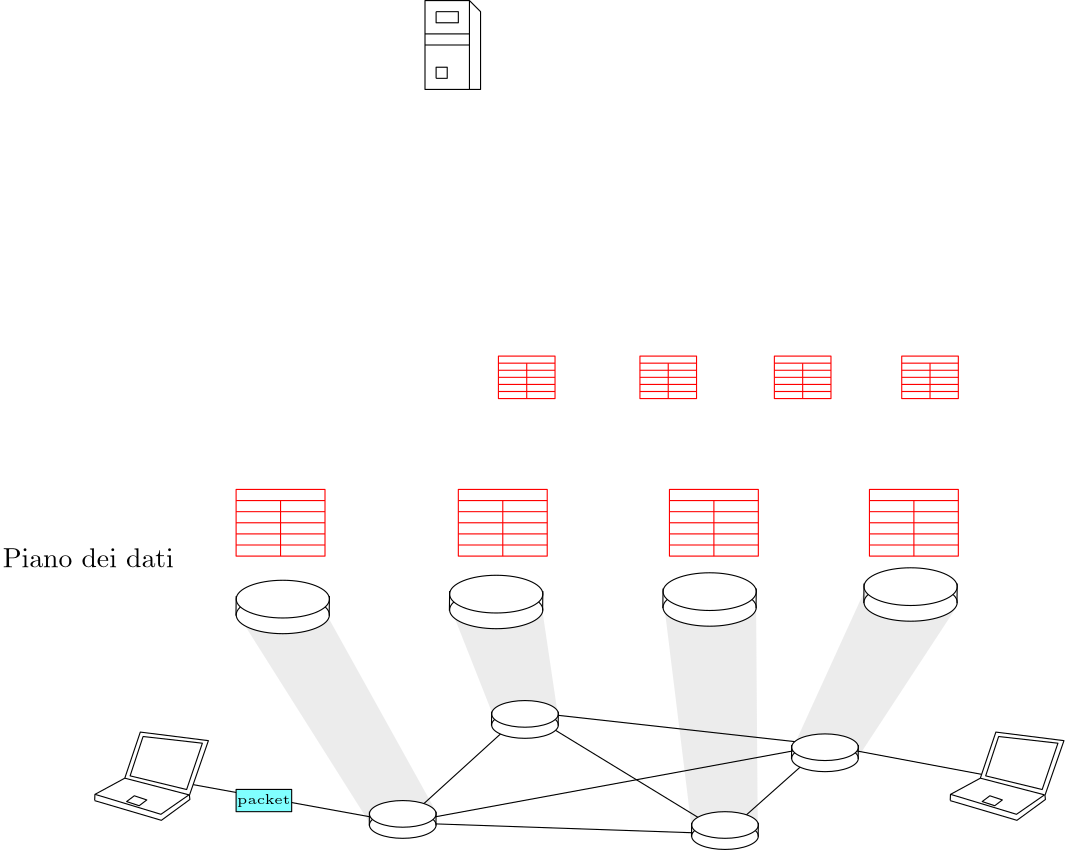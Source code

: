 <?xml version="1.0"?>
<!DOCTYPE ipe SYSTEM "ipe.dtd">
<ipe version="70218" creator="Ipe 7.2.28">
<info created="D:20240425140840" modified="D:20240425141635"/>
<ipestyle name="basic">
<symbol name="arrow/arc(spx)">
<path stroke="sym-stroke" fill="sym-stroke" pen="sym-pen">
0 0 m
-1 0.333 l
-1 -0.333 l
h
</path>
</symbol>
<symbol name="arrow/farc(spx)">
<path stroke="sym-stroke" fill="white" pen="sym-pen">
0 0 m
-1 0.333 l
-1 -0.333 l
h
</path>
</symbol>
<symbol name="arrow/ptarc(spx)">
<path stroke="sym-stroke" fill="sym-stroke" pen="sym-pen">
0 0 m
-1 0.333 l
-0.8 0 l
-1 -0.333 l
h
</path>
</symbol>
<symbol name="arrow/fptarc(spx)">
<path stroke="sym-stroke" fill="white" pen="sym-pen">
0 0 m
-1 0.333 l
-0.8 0 l
-1 -0.333 l
h
</path>
</symbol>
<symbol name="mark/circle(sx)" transformations="translations">
<path fill="sym-stroke">
0.6 0 0 0.6 0 0 e
0.4 0 0 0.4 0 0 e
</path>
</symbol>
<symbol name="mark/disk(sx)" transformations="translations">
<path fill="sym-stroke">
0.6 0 0 0.6 0 0 e
</path>
</symbol>
<symbol name="mark/fdisk(sfx)" transformations="translations">
<group>
<path fill="sym-fill">
0.5 0 0 0.5 0 0 e
</path>
<path fill="sym-stroke" fillrule="eofill">
0.6 0 0 0.6 0 0 e
0.4 0 0 0.4 0 0 e
</path>
</group>
</symbol>
<symbol name="mark/box(sx)" transformations="translations">
<path fill="sym-stroke" fillrule="eofill">
-0.6 -0.6 m
0.6 -0.6 l
0.6 0.6 l
-0.6 0.6 l
h
-0.4 -0.4 m
0.4 -0.4 l
0.4 0.4 l
-0.4 0.4 l
h
</path>
</symbol>
<symbol name="mark/square(sx)" transformations="translations">
<path fill="sym-stroke">
-0.6 -0.6 m
0.6 -0.6 l
0.6 0.6 l
-0.6 0.6 l
h
</path>
</symbol>
<symbol name="mark/fsquare(sfx)" transformations="translations">
<group>
<path fill="sym-fill">
-0.5 -0.5 m
0.5 -0.5 l
0.5 0.5 l
-0.5 0.5 l
h
</path>
<path fill="sym-stroke" fillrule="eofill">
-0.6 -0.6 m
0.6 -0.6 l
0.6 0.6 l
-0.6 0.6 l
h
-0.4 -0.4 m
0.4 -0.4 l
0.4 0.4 l
-0.4 0.4 l
h
</path>
</group>
</symbol>
<symbol name="mark/cross(sx)" transformations="translations">
<group>
<path fill="sym-stroke">
-0.43 -0.57 m
0.57 0.43 l
0.43 0.57 l
-0.57 -0.43 l
h
</path>
<path fill="sym-stroke">
-0.43 0.57 m
0.57 -0.43 l
0.43 -0.57 l
-0.57 0.43 l
h
</path>
</group>
</symbol>
<symbol name="arrow/fnormal(spx)">
<path stroke="sym-stroke" fill="white" pen="sym-pen">
0 0 m
-1 0.333 l
-1 -0.333 l
h
</path>
</symbol>
<symbol name="arrow/pointed(spx)">
<path stroke="sym-stroke" fill="sym-stroke" pen="sym-pen">
0 0 m
-1 0.333 l
-0.8 0 l
-1 -0.333 l
h
</path>
</symbol>
<symbol name="arrow/fpointed(spx)">
<path stroke="sym-stroke" fill="white" pen="sym-pen">
0 0 m
-1 0.333 l
-0.8 0 l
-1 -0.333 l
h
</path>
</symbol>
<symbol name="arrow/linear(spx)">
<path stroke="sym-stroke" pen="sym-pen">
-1 0.333 m
0 0 l
-1 -0.333 l
</path>
</symbol>
<symbol name="arrow/fdouble(spx)">
<path stroke="sym-stroke" fill="white" pen="sym-pen">
0 0 m
-1 0.333 l
-1 -0.333 l
h
-1 0 m
-2 0.333 l
-2 -0.333 l
h
</path>
</symbol>
<symbol name="arrow/double(spx)">
<path stroke="sym-stroke" fill="sym-stroke" pen="sym-pen">
0 0 m
-1 0.333 l
-1 -0.333 l
h
-1 0 m
-2 0.333 l
-2 -0.333 l
h
</path>
</symbol>
<symbol name="arrow/mid-normal(spx)">
<path stroke="sym-stroke" fill="sym-stroke" pen="sym-pen">
0.5 0 m
-0.5 0.333 l
-0.5 -0.333 l
h
</path>
</symbol>
<symbol name="arrow/mid-fnormal(spx)">
<path stroke="sym-stroke" fill="white" pen="sym-pen">
0.5 0 m
-0.5 0.333 l
-0.5 -0.333 l
h
</path>
</symbol>
<symbol name="arrow/mid-pointed(spx)">
<path stroke="sym-stroke" fill="sym-stroke" pen="sym-pen">
0.5 0 m
-0.5 0.333 l
-0.3 0 l
-0.5 -0.333 l
h
</path>
</symbol>
<symbol name="arrow/mid-fpointed(spx)">
<path stroke="sym-stroke" fill="white" pen="sym-pen">
0.5 0 m
-0.5 0.333 l
-0.3 0 l
-0.5 -0.333 l
h
</path>
</symbol>
<symbol name="arrow/mid-double(spx)">
<path stroke="sym-stroke" fill="sym-stroke" pen="sym-pen">
1 0 m
0 0.333 l
0 -0.333 l
h
0 0 m
-1 0.333 l
-1 -0.333 l
h
</path>
</symbol>
<symbol name="arrow/mid-fdouble(spx)">
<path stroke="sym-stroke" fill="white" pen="sym-pen">
1 0 m
0 0.333 l
0 -0.333 l
h
0 0 m
-1 0.333 l
-1 -0.333 l
h
</path>
</symbol>
<anglesize name="22.5 deg" value="22.5"/>
<anglesize name="30 deg" value="30"/>
<anglesize name="45 deg" value="45"/>
<anglesize name="60 deg" value="60"/>
<anglesize name="90 deg" value="90"/>
<arrowsize name="large" value="10"/>
<arrowsize name="small" value="5"/>
<arrowsize name="tiny" value="3"/>
<color name="blue" value="0 0 1"/>
<color name="brown" value="0.647 0.165 0.165"/>
<color name="darkblue" value="0 0 0.545"/>
<color name="darkcyan" value="0 0.545 0.545"/>
<color name="darkgray" value="0.663"/>
<color name="darkgreen" value="0 0.392 0"/>
<color name="darkmagenta" value="0.545 0 0.545"/>
<color name="darkorange" value="1 0.549 0"/>
<color name="darkred" value="0.545 0 0"/>
<color name="gold" value="1 0.843 0"/>
<color name="gray" value="0.745"/>
<color name="green" value="0 1 0"/>
<color name="lightblue" value="0.678 0.847 0.902"/>
<color name="lightcyan" value="0.878 1 1"/>
<color name="lightgray" value="0.827"/>
<color name="lightgreen" value="0.565 0.933 0.565"/>
<color name="lightyellow" value="1 1 0.878"/>
<color name="navy" value="0 0 0.502"/>
<color name="orange" value="1 0.647 0"/>
<color name="pink" value="1 0.753 0.796"/>
<color name="purple" value="0.627 0.125 0.941"/>
<color name="red" value="1 0 0"/>
<color name="seagreen" value="0.18 0.545 0.341"/>
<color name="turquoise" value="0.251 0.878 0.816"/>
<color name="violet" value="0.933 0.51 0.933"/>
<color name="yellow" value="1 1 0"/>
<dashstyle name="dash dot dotted" value="[4 2 1 2 1 2] 0"/>
<dashstyle name="dash dotted" value="[4 2 1 2] 0"/>
<dashstyle name="dashed" value="[4] 0"/>
<dashstyle name="dotted" value="[1 3] 0"/>
<gridsize name="10 pts (~3.5 mm)" value="10"/>
<gridsize name="14 pts (~5 mm)" value="14"/>
<gridsize name="16 pts (~6 mm)" value="16"/>
<gridsize name="20 pts (~7 mm)" value="20"/>
<gridsize name="28 pts (~10 mm)" value="28"/>
<gridsize name="32 pts (~12 mm)" value="32"/>
<gridsize name="4 pts" value="4"/>
<gridsize name="56 pts (~20 mm)" value="56"/>
<gridsize name="8 pts (~3 mm)" value="8"/>
<opacity name="10%" value="0.1"/>
<opacity name="30%" value="0.3"/>
<opacity name="50%" value="0.5"/>
<opacity name="75%" value="0.75"/>
<pen name="fat" value="1.2"/>
<pen name="heavier" value="0.8"/>
<pen name="ultrafat" value="2"/>
<symbolsize name="large" value="5"/>
<symbolsize name="small" value="2"/>
<symbolsize name="tiny" value="1.1"/>
<textsize name="Huge" value="\Huge"/>
<textsize name="LARGE" value="\LARGE"/>
<textsize name="Large" value="\Large"/>
<textsize name="footnote" value="\footnotesize"/>
<textsize name="huge" value="\huge"/>
<textsize name="large" value="\large"/>
<textsize name="script" value="\scriptsize"/>
<textsize name="small" value="\small"/>
<textsize name="tiny" value="\tiny"/>
<textstyle name="center" begin="\begin{center}" end="\end{center}"/>
<textstyle name="item" begin="\begin{itemize}\item{}" end="\end{itemize}"/>
<textstyle name="itemize" begin="\begin{itemize}" end="\end{itemize}"/>
<tiling name="falling" angle="-60" step="4" width="1"/>
<tiling name="rising" angle="30" step="4" width="1"/>
</ipestyle>
<page>
<layer name="alpha"/>
<view layers="alpha" active="alpha"/>
<path layer="alpha" matrix="1 0 0 1 128 84" stroke="0" fill="white">
112 736 m
116 732 l
116 704 l
112 704 l
</path>
<path matrix="1 0 0 1 128 84" stroke="0" fill="white">
96 736 m
96 704 l
112 704 l
112 736 l
h
</path>
<path matrix="1 0 0 1 128 84" stroke="0" fill="white">
100 732 m
108 732 l
108 728 l
100 728 l
100 732 l
</path>
<path matrix="1 0 0 1 128 84" stroke="0" fill="white">
96 724 m
112 724 l
</path>
<path matrix="1 0 0 1 128 84" stroke="0" fill="white">
96 720 m
112 720 l
</path>
<path matrix="1 0 0 1 128 84" stroke="0" fill="white">
100 708 m
100 712 l
104 712 l
104 708 l
100 708 l
</path>
<path matrix="1 0 0 1 -4 -60" stroke="1 0 0" fill="1">
160 704 m
160 680 l
192 680 l
192 704 l
h
</path>
<path matrix="1 0 0 1 -4 -60" stroke="1 0 0" fill="1">
160 700 m
192 700 l
</path>
<path matrix="1 0 0 1 -4 -60" stroke="1 0 0" fill="1">
176 700 m
176 680 l
</path>
<path matrix="1 0 0 1 -4 -60" stroke="1 0 0" fill="1">
160 696 m
192 696 l
</path>
<path matrix="1 0 0 1 -4 -60" stroke="1 0 0" fill="1">
160 692 m
192 692 l
</path>
<path matrix="1 0 0 1 -4 -60" stroke="1 0 0" fill="1">
160 688 m
192 688 l
</path>
<path matrix="1 0 0 1 -4 -60" stroke="1 0 0" fill="1">
160 684 m
192 684 l
</path>
<path matrix="1 0 0 1 76 -60" stroke="1 0 0" fill="1">
160 704 m
160 680 l
192 680 l
192 704 l
h
</path>
<path matrix="1 0 0 1 76 -60" stroke="1 0 0" fill="1">
160 700 m
192 700 l
</path>
<path matrix="1 0 0 1 76 -60" stroke="1 0 0" fill="1">
176 700 m
176 680 l
</path>
<path matrix="1 0 0 1 76 -60" stroke="1 0 0" fill="1">
160 696 m
192 696 l
</path>
<path matrix="1 0 0 1 76 -60" stroke="1 0 0" fill="1">
160 692 m
192 692 l
</path>
<path matrix="1 0 0 1 76 -60" stroke="1 0 0" fill="1">
160 688 m
192 688 l
</path>
<path matrix="1 0 0 1 76 -60" stroke="1 0 0" fill="1">
160 684 m
192 684 l
</path>
<path matrix="1 0 0 1 152 -60" stroke="1 0 0" fill="1">
160 704 m
160 680 l
192 680 l
192 704 l
h
</path>
<path matrix="1 0 0 1 152 -60" stroke="1 0 0" fill="1">
160 700 m
192 700 l
</path>
<path matrix="1 0 0 1 152 -60" stroke="1 0 0" fill="1">
176 700 m
176 680 l
</path>
<path matrix="1 0 0 1 152 -60" stroke="1 0 0" fill="1">
160 696 m
192 696 l
</path>
<path matrix="1 0 0 1 152 -60" stroke="1 0 0" fill="1">
160 692 m
192 692 l
</path>
<path matrix="1 0 0 1 152 -60" stroke="1 0 0" fill="1">
160 688 m
192 688 l
</path>
<path matrix="1 0 0 1 152 -60" stroke="1 0 0" fill="1">
160 684 m
192 684 l
</path>
<path matrix="1 0 0 1 224 -60" stroke="1 0 0" fill="1">
160 704 m
160 680 l
192 680 l
192 704 l
h
</path>
<path matrix="1 0 0 1 224 -60" stroke="1 0 0" fill="1">
160 700 m
192 700 l
</path>
<path matrix="1 0 0 1 224 -60" stroke="1 0 0" fill="1">
176 700 m
176 680 l
</path>
<path matrix="1 0 0 1 224 -60" stroke="1 0 0" fill="1">
160 696 m
192 696 l
</path>
<path matrix="1 0 0 1 224 -60" stroke="1 0 0" fill="1">
160 692 m
192 692 l
</path>
<path matrix="1 0 0 1 224 -60" stroke="1 0 0" fill="1">
160 688 m
192 688 l
</path>
<path matrix="1 0 0 1 224 -60" stroke="1 0 0" fill="1">
160 684 m
192 684 l
</path>
<path fill="0.753" opacity="30%" stroke-opacity="opaque">
204 524 m
156 600 l
188 600 l
228 528 l
</path>
<path fill="0.753" opacity="30%" stroke-opacity="opaque">
248 564 m
232.872 602.303 l
266.145 601.136 l
271.69 563.777 l
</path>
<path fill="0.753" opacity="30%" stroke-opacity="opaque">
320.14 520.873 m
310.217 601.428 l
343.197 602.012 l
343.781 522.916 l
</path>
<path fill="0.753" opacity="30%" stroke-opacity="opaque">
356.039 550.06 m
382.015 606.973 l
414.996 601.136 l
380.556 548.6 l
</path>
<path matrix="1 0 0 1 -32.0005 -83.9999" stroke="black">
160 624 m
248 608 l
292 648 l
400 636 l
364 604 l
248 608 l
400 636 l
464 624 l
</path>
<path matrix="1 0 0 1 -32.0005 -83.9999" stroke="black">
292 648 m
364 604 l
h
</path>
<path matrix="0.626381 0 0 0.626381 3.83811 78.1611" stroke="black" fill="white">
161.636 724.492 m
199.972 713.178 l
216.345 725.158 l
216.079 727.554 l
226.994 758.968 l
187.859 763.893 l
178.941 737.404 l
161.77 728.086 l
161.636 724.625 l
</path>
<path matrix="0.626381 0 0 0.626381 3.83811 78.1611" stroke="black">
161.903 728.086 m
199.706 716.639 l
215.812 727.82 l
</path>
<path matrix="0.626381 0 0 0.626381 3.83811 78.1611" stroke="black">
215.812 727.82 m
178.941 737.404 l
</path>
<path matrix="0.626381 0 0 0.626381 3.83811 78.1611" stroke="black" fill="white">
189.456 761.364 m
182.002 738.735 l
214.481 730.881 l
223.533 757.503 l
189.323 761.364 l
</path>
<path matrix="0.626381 0 0 0.626381 3.83811 78.1611" stroke="black">
180.006 723.96 m
187.194 721.564 l
191.586 724.891 l
184.398 727.287 l
h
</path>
<path matrix="0.626381 0 0 0.626381 311.839 78.1611" stroke="black" fill="white">
161.636 724.492 m
199.972 713.178 l
216.345 725.158 l
216.079 727.554 l
226.994 758.968 l
187.859 763.893 l
178.941 737.404 l
161.77 728.086 l
161.636 724.625 l
</path>
<path matrix="0.626381 0 0 0.626381 311.839 78.1611" stroke="black">
161.903 728.086 m
199.706 716.639 l
215.812 727.82 l
</path>
<path matrix="0.626381 0 0 0.626381 311.839 78.1611" stroke="black">
215.812 727.82 m
178.941 737.404 l
</path>
<path matrix="0.626381 0 0 0.626381 311.839 78.1611" stroke="black" fill="white">
189.456 761.364 m
182.002 738.735 l
214.481 730.881 l
223.533 757.503 l
189.323 761.364 l
</path>
<path matrix="0.626381 0 0 0.626381 311.839 78.1611" stroke="black">
180.006 723.96 m
187.194 721.564 l
191.586 724.891 l
184.398 727.287 l
h
</path>
<path matrix="1 0 0 1 -40.0005 -95.9999" stroke="black" fill="0.502 1 1">
196 632 m
196 624 l
216 624 l
216 632 l
h
</path>
<text matrix="1 0 0 1 -47.6683 -97.2181" transformations="translations" pos="204 628" stroke="black" type="label" width="19.13" height="3.468" depth="0.96" valign="baseline" size="tiny">packet</text>
<path matrix="1 0 0 0.4 63.9994 225.6" stroke="black" fill="1">
12 0 0 12 152 744 e
</path>
<path matrix="1 0 0 0.4 63.9994 229.6" stroke="black" fill="1">
12 0 0 12 152 744 e
</path>
<path matrix="1 0 0 1 63.9994 -224" stroke="black" fill="white">
140 752 m
139.936 746.988 l
</path>
<path matrix="1 0 0 1 87.9994 -224" stroke="black" fill="white">
140 752 m
139.936 746.988 l
</path>
<path matrix="1 0 0 0.4 108 261.6" stroke="black" fill="1">
12 0 0 12 152 744 e
</path>
<path matrix="1 0 0 0.4 108 265.6" stroke="black" fill="1">
12 0 0 12 152 744 e
</path>
<path matrix="1 0 0 1 108 -188" stroke="black" fill="white">
140 752 m
139.936 746.988 l
</path>
<path matrix="1 0 0 1 132 -188" stroke="black" fill="white">
140 752 m
139.936 746.988 l
</path>
<path matrix="1 0 0 0.4 180 221.6" stroke="black" fill="1">
12 0 0 12 152 744 e
</path>
<path matrix="1 0 0 0.4 180 225.6" stroke="black" fill="1">
12 0 0 12 152 744 e
</path>
<path matrix="1 0 0 1 180 -228" stroke="black" fill="white">
140 752 m
139.936 746.988 l
</path>
<path matrix="1 0 0 1 204 -228" stroke="black" fill="white">
140 752 m
139.936 746.988 l
</path>
<path matrix="1 0 0 0.4 216 249.6" stroke="black" fill="1">
12 0 0 12 152 744 e
</path>
<path matrix="1 0 0 0.4 216 253.6" stroke="black" fill="1">
12 0 0 12 152 744 e
</path>
<path matrix="1 0 0 1 216 -200" stroke="black" fill="white">
140 752 m
139.936 746.988 l
</path>
<path matrix="1 0 0 1 240 -200" stroke="black" fill="white">
140 752 m
139.936 746.988 l
</path>
<path matrix="1.39826 0 0 0.565768 -39.7217 177.927" stroke="black" fill="1">
12 0 0 12 152 744 e
</path>
<path matrix="1.39826 0 0 0.565768 -39.7217 183.585" stroke="black" fill="1">
12 0 0 12 152 744 e
</path>
<path matrix="1.39826 0 0 1.41442 -39.7217 -457.996" stroke="black" fill="white">
140 752 m
139.936 746.988 l
</path>
<path matrix="1.39826 0 0 1.41442 -6.16334 -457.996" stroke="black" fill="white">
140 752 m
139.936 746.988 l
</path>
<path matrix="1.39826 0 0 0.565768 37.112 179.724" stroke="black" fill="1">
12 0 0 12 152 744 e
</path>
<path matrix="1.39826 0 0 0.565768 37.112 185.382" stroke="black" fill="1">
12 0 0 12 152 744 e
</path>
<path matrix="1.39826 0 0 1.41442 37.112 -456.199" stroke="black" fill="white">
140 752 m
139.936 746.988 l
</path>
<path matrix="1.39826 0 0 1.41442 70.6704 -456.199" stroke="black" fill="white">
140 752 m
139.936 746.988 l
</path>
<path matrix="1.39826 0 0 0.565768 113.946 180.623" stroke="black" fill="1">
12 0 0 12 152 744 e
</path>
<path matrix="1.39826 0 0 0.565768 113.946 186.281" stroke="black" fill="1">
12 0 0 12 152 744 e
</path>
<path matrix="1.39826 0 0 1.41442 113.946 -455.3" stroke="black" fill="white">
140 752 m
139.936 746.988 l
</path>
<path matrix="1.39826 0 0 1.41442 147.504 -455.3" stroke="black" fill="white">
140 752 m
139.936 746.988 l
</path>
<path matrix="1.39826 0 0 0.565768 186.286 182.42" stroke="black" fill="1">
12 0 0 12 152 744 e
</path>
<path matrix="1.39826 0 0 0.565768 186.286 188.078" stroke="black" fill="1">
12 0 0 12 152 744 e
</path>
<path matrix="1.39826 0 0 1.41442 186.286 -453.503" stroke="black" fill="white">
140 752 m
139.936 746.988 l
</path>
<path matrix="1.39826 0 0 1.41442 219.844 -453.503" stroke="black" fill="white">
140 752 m
139.936 746.988 l
</path>
<text matrix="1 0 0 1 0 -16" transformations="translations" pos="72 632" stroke="0" type="label" width="61.575" height="6.918" depth="0" valign="baseline">Piano dei dati</text>
<path matrix="0.636801 0 0 0.636801 148.544 243.692" stroke="1 0 0" fill="1">
160 704 m
160 680 l
192 680 l
192 704 l
h
</path>
<path matrix="0.636801 0 0 0.636801 148.544 243.692" stroke="1 0 0" fill="1">
160 700 m
192 700 l
</path>
<path matrix="0.636801 0 0 0.636801 148.544 243.692" stroke="1 0 0" fill="1">
176 700 m
176 680 l
</path>
<path matrix="0.636801 0 0 0.636801 148.544 243.692" stroke="1 0 0" fill="1">
160 696 m
192 696 l
</path>
<path matrix="0.636801 0 0 0.636801 148.544 243.692" stroke="1 0 0" fill="1">
160 692 m
192 692 l
</path>
<path matrix="0.636801 0 0 0.636801 148.544 243.692" stroke="1 0 0" fill="1">
160 688 m
192 688 l
</path>
<path matrix="0.636801 0 0 0.636801 148.544 243.692" stroke="1 0 0" fill="1">
160 684 m
192 684 l
</path>
<path matrix="0.636801 0 0 0.636801 199.488 243.692" stroke="1 0 0" fill="1">
160 704 m
160 680 l
192 680 l
192 704 l
h
</path>
<path matrix="0.636801 0 0 0.636801 199.488 243.692" stroke="1 0 0" fill="1">
160 700 m
192 700 l
</path>
<path matrix="0.636801 0 0 0.636801 199.488 243.692" stroke="1 0 0" fill="1">
176 700 m
176 680 l
</path>
<path matrix="0.636801 0 0 0.636801 199.488 243.692" stroke="1 0 0" fill="1">
160 696 m
192 696 l
</path>
<path matrix="0.636801 0 0 0.636801 199.488 243.692" stroke="1 0 0" fill="1">
160 692 m
192 692 l
</path>
<path matrix="0.636801 0 0 0.636801 199.488 243.692" stroke="1 0 0" fill="1">
160 688 m
192 688 l
</path>
<path matrix="0.636801 0 0 0.636801 199.488 243.692" stroke="1 0 0" fill="1">
160 684 m
192 684 l
</path>
<path matrix="0.636801 0 0 0.636801 247.885 243.692" stroke="1 0 0" fill="1">
160 704 m
160 680 l
192 680 l
192 704 l
h
</path>
<path matrix="0.636801 0 0 0.636801 247.885 243.692" stroke="1 0 0" fill="1">
160 700 m
192 700 l
</path>
<path matrix="0.636801 0 0 0.636801 247.885 243.692" stroke="1 0 0" fill="1">
176 700 m
176 680 l
</path>
<path matrix="0.636801 0 0 0.636801 247.885 243.692" stroke="1 0 0" fill="1">
160 696 m
192 696 l
</path>
<path matrix="0.636801 0 0 0.636801 247.885 243.692" stroke="1 0 0" fill="1">
160 692 m
192 692 l
</path>
<path matrix="0.636801 0 0 0.636801 247.885 243.692" stroke="1 0 0" fill="1">
160 688 m
192 688 l
</path>
<path matrix="0.636801 0 0 0.636801 247.885 243.692" stroke="1 0 0" fill="1">
160 684 m
192 684 l
</path>
<path matrix="0.636801 0 0 0.636801 293.734 243.692" stroke="1 0 0" fill="1">
160 704 m
160 680 l
192 680 l
192 704 l
h
</path>
<path matrix="0.636801 0 0 0.636801 293.734 243.692" stroke="1 0 0" fill="1">
160 700 m
192 700 l
</path>
<path matrix="0.636801 0 0 0.636801 293.734 243.692" stroke="1 0 0" fill="1">
176 700 m
176 680 l
</path>
<path matrix="0.636801 0 0 0.636801 293.734 243.692" stroke="1 0 0" fill="1">
160 696 m
192 696 l
</path>
<path matrix="0.636801 0 0 0.636801 293.734 243.692" stroke="1 0 0" fill="1">
160 692 m
192 692 l
</path>
<path matrix="0.636801 0 0 0.636801 293.734 243.692" stroke="1 0 0" fill="1">
160 688 m
192 688 l
</path>
<path matrix="0.636801 0 0 0.636801 293.734 243.692" stroke="1 0 0" fill="1">
160 684 m
192 684 l
</path>
</page>
</ipe>
